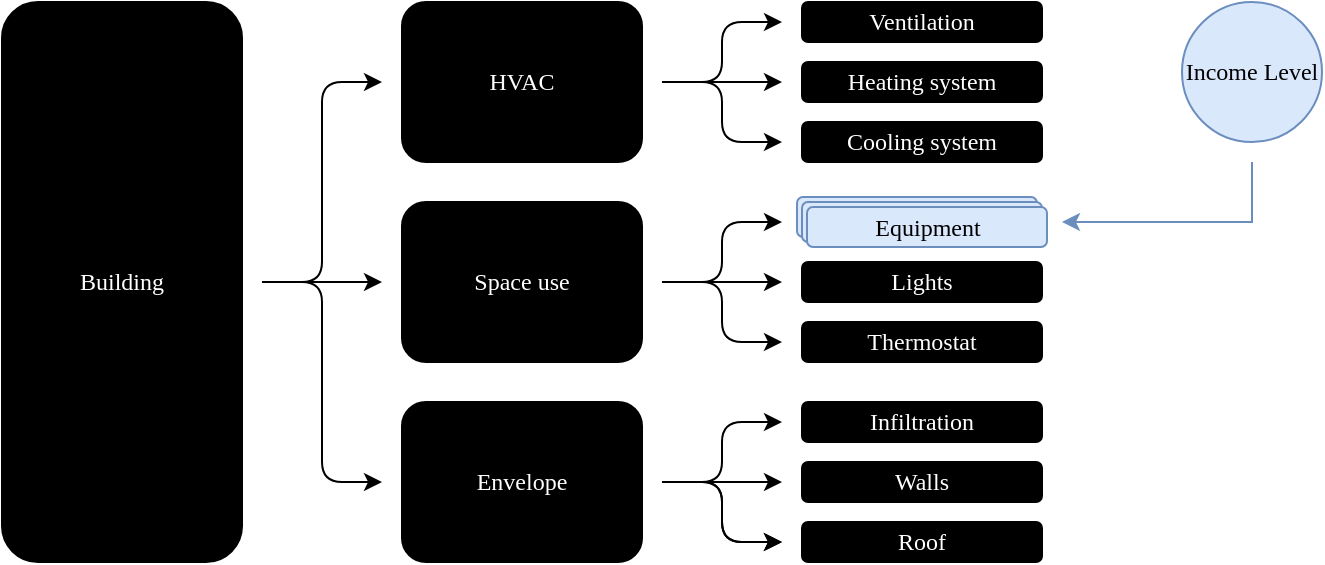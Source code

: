 <mxfile pages="2">
    <diagram id="hE_Ck4AEwyXCThlsGAtj" name="Page-1">
        <mxGraphModel dx="1020" dy="1149" grid="1" gridSize="10" guides="1" tooltips="1" connect="1" arrows="1" fold="1" page="1" pageScale="1" pageWidth="1700" pageHeight="1100" math="0" shadow="0">
            <root>
                <mxCell id="0"/>
                <mxCell id="1" parent="0"/>
                <mxCell id="hB7qi4sSKPWqhDFd3TEn-38" value="&lt;font&gt;Equipment&lt;br&gt;&lt;/font&gt;" style="rounded=1;whiteSpace=wrap;html=1;fontFamily=acumin pro;fillColor=#dae8fc;fillStyle=solid;strokeColor=#6c8ebf;" parent="1" vertex="1">
                    <mxGeometry x="517.5" y="137.5" width="120" height="20" as="geometry"/>
                </mxCell>
                <mxCell id="7" style="edgeStyle=elbowEdgeStyle;html=1;fontFamily=acumin pro;sourcePerimeterSpacing=10;targetPerimeterSpacing=10;strokeColor=#000000;" parent="1" source="2" target="3" edge="1">
                    <mxGeometry relative="1" as="geometry"/>
                </mxCell>
                <mxCell id="8" style="edgeStyle=elbowEdgeStyle;shape=connector;rounded=1;html=1;labelBackgroundColor=default;strokeColor=#000000;fontFamily=acumin pro;fontSize=11;fontColor=default;endArrow=classic;sourcePerimeterSpacing=10;targetPerimeterSpacing=10;" parent="1" source="2" target="4" edge="1">
                    <mxGeometry relative="1" as="geometry"/>
                </mxCell>
                <mxCell id="9" style="edgeStyle=elbowEdgeStyle;shape=connector;rounded=1;html=1;labelBackgroundColor=default;strokeColor=#000000;fontFamily=acumin pro;fontSize=11;fontColor=default;endArrow=classic;sourcePerimeterSpacing=10;targetPerimeterSpacing=10;" parent="1" source="2" target="5" edge="1">
                    <mxGeometry relative="1" as="geometry"/>
                </mxCell>
                <mxCell id="2" value="&lt;font&gt;Building&lt;/font&gt;" style="rounded=1;whiteSpace=wrap;html=1;fontFamily=acumin pro;fillStyle=solid;fillColor=#000000;fontColor=#FFFFFF;" parent="1" vertex="1">
                    <mxGeometry x="120" y="40" width="120" height="280" as="geometry"/>
                </mxCell>
                <mxCell id="13" style="edgeStyle=elbowEdgeStyle;shape=connector;rounded=1;html=1;labelBackgroundColor=default;strokeColor=#000000;fontFamily=acumin pro;fontSize=11;fontColor=default;endArrow=classic;sourcePerimeterSpacing=10;targetPerimeterSpacing=10;" parent="1" source="3" target="12" edge="1">
                    <mxGeometry relative="1" as="geometry"/>
                </mxCell>
                <mxCell id="14" style="edgeStyle=elbowEdgeStyle;shape=connector;rounded=1;html=1;labelBackgroundColor=default;strokeColor=#000000;fontFamily=acumin pro;fontSize=11;fontColor=default;endArrow=classic;sourcePerimeterSpacing=10;targetPerimeterSpacing=10;" parent="1" source="3" target="11" edge="1">
                    <mxGeometry relative="1" as="geometry"/>
                </mxCell>
                <mxCell id="16" style="edgeStyle=elbowEdgeStyle;shape=connector;rounded=1;html=1;labelBackgroundColor=default;strokeColor=#000000;fontFamily=acumin pro;fontSize=11;fontColor=default;endArrow=classic;sourcePerimeterSpacing=10;targetPerimeterSpacing=10;" parent="1" source="3" target="10" edge="1">
                    <mxGeometry relative="1" as="geometry"/>
                </mxCell>
                <mxCell id="3" value="&lt;font&gt;HVAC&lt;/font&gt;" style="rounded=1;whiteSpace=wrap;html=1;fontFamily=acumin pro;fillStyle=solid;fillColor=#000000;fontColor=#FFFFFF;" parent="1" vertex="1">
                    <mxGeometry x="320" y="40" width="120" height="80" as="geometry"/>
                </mxCell>
                <mxCell id="20" style="edgeStyle=elbowEdgeStyle;shape=connector;rounded=1;html=1;labelBackgroundColor=default;strokeColor=#000000;fontFamily=acumin pro;fontSize=11;fontColor=default;endArrow=classic;sourcePerimeterSpacing=10;targetPerimeterSpacing=10;" parent="1" source="4" target="17" edge="1">
                    <mxGeometry relative="1" as="geometry"/>
                </mxCell>
                <mxCell id="21" style="edgeStyle=elbowEdgeStyle;shape=connector;rounded=1;html=1;labelBackgroundColor=default;strokeColor=#000000;fontFamily=acumin pro;fontSize=11;fontColor=default;endArrow=classic;sourcePerimeterSpacing=10;targetPerimeterSpacing=10;" parent="1" source="4" target="18" edge="1">
                    <mxGeometry relative="1" as="geometry"/>
                </mxCell>
                <mxCell id="22" style="edgeStyle=elbowEdgeStyle;shape=connector;rounded=1;html=1;labelBackgroundColor=default;strokeColor=#000000;fontFamily=acumin pro;fontSize=11;fontColor=default;endArrow=classic;sourcePerimeterSpacing=10;targetPerimeterSpacing=10;" parent="1" source="4" target="19" edge="1">
                    <mxGeometry relative="1" as="geometry"/>
                </mxCell>
                <mxCell id="4" value="&lt;font&gt;Space use&lt;/font&gt;" style="rounded=1;whiteSpace=wrap;html=1;fontFamily=acumin pro;fillStyle=solid;fillColor=#000000;fontColor=#FFFFFF;" parent="1" vertex="1">
                    <mxGeometry x="320" y="140" width="120" height="80" as="geometry"/>
                </mxCell>
                <mxCell id="26" style="edgeStyle=elbowEdgeStyle;shape=connector;rounded=1;html=1;labelBackgroundColor=default;strokeColor=#000000;fontFamily=acumin pro;fontSize=11;fontColor=default;endArrow=classic;sourcePerimeterSpacing=10;targetPerimeterSpacing=10;" parent="1" source="5" target="23" edge="1">
                    <mxGeometry relative="1" as="geometry"/>
                </mxCell>
                <mxCell id="27" style="edgeStyle=elbowEdgeStyle;shape=connector;rounded=1;html=1;labelBackgroundColor=default;strokeColor=#000000;fontFamily=acumin pro;fontSize=11;fontColor=default;endArrow=classic;sourcePerimeterSpacing=10;targetPerimeterSpacing=10;" parent="1" source="5" target="24" edge="1">
                    <mxGeometry relative="1" as="geometry"/>
                </mxCell>
                <mxCell id="28" style="edgeStyle=elbowEdgeStyle;shape=connector;rounded=1;html=1;labelBackgroundColor=default;strokeColor=#000000;fontFamily=acumin pro;fontSize=11;fontColor=default;endArrow=classic;sourcePerimeterSpacing=10;targetPerimeterSpacing=10;" parent="1" source="5" target="25" edge="1">
                    <mxGeometry relative="1" as="geometry"/>
                </mxCell>
                <mxCell id="5" value="&lt;font&gt;Envelope&lt;/font&gt;" style="rounded=1;whiteSpace=wrap;html=1;fontFamily=acumin pro;fillStyle=solid;fillColor=#000000;fontColor=#FFFFFF;" parent="1" vertex="1">
                    <mxGeometry x="320" y="240" width="120" height="80" as="geometry"/>
                </mxCell>
                <mxCell id="10" value="&lt;font&gt;Cooling system&lt;br&gt;&lt;/font&gt;" style="rounded=1;whiteSpace=wrap;html=1;fontFamily=acumin pro;fontColor=#FFFFFF;fillColor=#000000;fillStyle=solid;" parent="1" vertex="1">
                    <mxGeometry x="520" y="100" width="120" height="20" as="geometry"/>
                </mxCell>
                <mxCell id="11" value="&lt;font&gt;Heating system&lt;br&gt;&lt;/font&gt;" style="rounded=1;whiteSpace=wrap;html=1;fontFamily=acumin pro;fontColor=#FFFFFF;fillColor=#000000;fillStyle=solid;" parent="1" vertex="1">
                    <mxGeometry x="520" y="70" width="120" height="20" as="geometry"/>
                </mxCell>
                <mxCell id="12" value="&lt;font&gt;Ventilation&lt;br&gt;&lt;/font&gt;" style="rounded=1;whiteSpace=wrap;html=1;fontFamily=acumin pro;fontColor=#FFFFFF;fillColor=#000000;fillStyle=solid;" parent="1" vertex="1">
                    <mxGeometry x="520" y="40" width="120" height="20" as="geometry"/>
                </mxCell>
                <mxCell id="17" value="&lt;font&gt;Equipment&lt;br&gt;&lt;/font&gt;" style="rounded=1;whiteSpace=wrap;html=1;fontFamily=acumin pro;fillColor=#dae8fc;fillStyle=solid;strokeColor=#6c8ebf;" parent="1" vertex="1">
                    <mxGeometry x="520" y="140" width="120" height="20" as="geometry"/>
                </mxCell>
                <mxCell id="18" value="&lt;font&gt;Lights&lt;br&gt;&lt;/font&gt;" style="rounded=1;whiteSpace=wrap;html=1;fontFamily=acumin pro;fontColor=#FFFFFF;fillColor=#000000;fillStyle=solid;" parent="1" vertex="1">
                    <mxGeometry x="520" y="170" width="120" height="20" as="geometry"/>
                </mxCell>
                <mxCell id="19" value="&lt;font&gt;Thermostat&lt;br&gt;&lt;/font&gt;" style="rounded=1;whiteSpace=wrap;html=1;fontFamily=acumin pro;fontColor=#FFFFFF;fillColor=#000000;fillStyle=solid;" parent="1" vertex="1">
                    <mxGeometry x="520" y="200" width="120" height="20" as="geometry"/>
                </mxCell>
                <mxCell id="23" value="&lt;font&gt;Infiltration&lt;br&gt;&lt;/font&gt;" style="rounded=1;whiteSpace=wrap;html=1;fontFamily=acumin pro;fontColor=#FFFFFF;fillColor=#000000;fillStyle=solid;" parent="1" vertex="1">
                    <mxGeometry x="520" y="240" width="120" height="20" as="geometry"/>
                </mxCell>
                <mxCell id="24" value="&lt;font&gt;Walls&lt;br&gt;&lt;/font&gt;" style="rounded=1;whiteSpace=wrap;html=1;fontFamily=acumin pro;fontColor=#FFFFFF;fillColor=#000000;fillStyle=solid;" parent="1" vertex="1">
                    <mxGeometry x="520" y="270" width="120" height="20" as="geometry"/>
                </mxCell>
                <mxCell id="25" value="&lt;font&gt;Roof&lt;br&gt;&lt;/font&gt;" style="rounded=1;whiteSpace=wrap;html=1;fontFamily=acumin pro;fontColor=#FFFFFF;fillColor=#000000;fillStyle=solid;" parent="1" vertex="1">
                    <mxGeometry x="520" y="300" width="120" height="20" as="geometry"/>
                </mxCell>
                <mxCell id="asx0k8RoXB9mjOQp24Vh-52" style="edgeStyle=elbowEdgeStyle;shape=connector;rounded=1;html=1;labelBackgroundColor=default;strokeColor=#000000;fontFamily=acumin pro;fontSize=11;fontColor=default;endArrow=classic;sourcePerimeterSpacing=10;targetPerimeterSpacing=10;" parent="1" edge="1">
                    <mxGeometry relative="1" as="geometry">
                        <mxPoint x="450" y="280" as="sourcePoint"/>
                        <mxPoint x="510" y="310" as="targetPoint"/>
                    </mxGeometry>
                </mxCell>
                <mxCell id="hB7qi4sSKPWqhDFd3TEn-30" style="edgeStyle=orthogonalEdgeStyle;rounded=0;orthogonalLoop=1;jettySize=auto;html=1;targetPerimeterSpacing=10;sourcePerimeterSpacing=10;fillColor=#dae8fc;strokeColor=#6c8ebf;" parent="1" source="hB7qi4sSKPWqhDFd3TEn-29" target="17" edge="1">
                    <mxGeometry relative="1" as="geometry">
                        <Array as="points">
                            <mxPoint x="745" y="150"/>
                        </Array>
                    </mxGeometry>
                </mxCell>
                <mxCell id="hB7qi4sSKPWqhDFd3TEn-29" value="&lt;font face=&quot;acumin pro&quot;&gt;Income Level&lt;/font&gt;" style="ellipse;whiteSpace=wrap;html=1;aspect=fixed;fillColor=#dae8fc;strokeColor=#6c8ebf;" parent="1" vertex="1">
                    <mxGeometry x="710" y="40" width="70" height="70" as="geometry"/>
                </mxCell>
                <mxCell id="hB7qi4sSKPWqhDFd3TEn-37" value="&lt;font&gt;Equipment&lt;br&gt;&lt;/font&gt;" style="rounded=1;whiteSpace=wrap;html=1;fontFamily=acumin pro;fillColor=#dae8fc;fillStyle=solid;strokeColor=#6c8ebf;" parent="1" vertex="1">
                    <mxGeometry x="522.5" y="142.5" width="120" height="20" as="geometry"/>
                </mxCell>
            </root>
        </mxGraphModel>
    </diagram>
    <diagram id="W7LNU_a3i0HjW052GrXx" name="Page-2">
        <mxGraphModel dx="1020" dy="1149" grid="1" gridSize="10" guides="1" tooltips="1" connect="1" arrows="1" fold="1" page="1" pageScale="1" pageWidth="850" pageHeight="1100" math="0" shadow="0">
            <root>
                <mxCell id="0"/>
                <mxCell id="1" parent="0"/>
            </root>
        </mxGraphModel>
    </diagram>
</mxfile>
